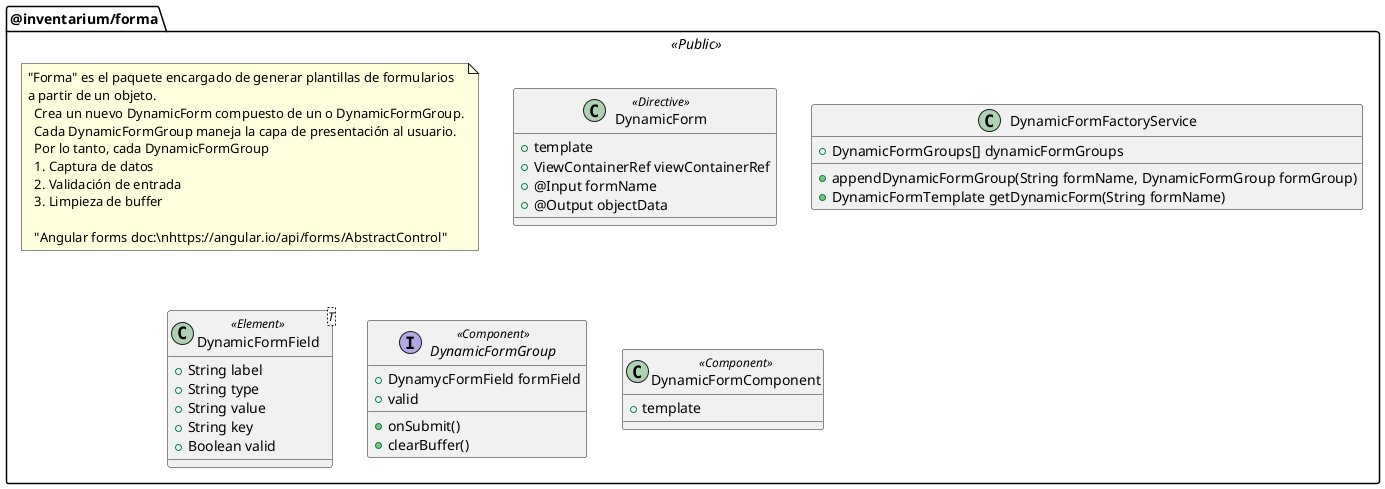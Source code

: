 @startuml
  package "@inventarium/forma" <<Public>>{
    note as formNote
    "Forma" es el paquete encargado de generar plantillas de formularios
    a partir de un objeto.
      Crea un nuevo DynamicForm compuesto de un o DynamicFormGroup.
      Cada DynamicFormGroup maneja la capa de presentación al usuario.
      Por lo tanto, cada DynamicFormGroup
      1. Captura de datos
      2. Validación de entrada
      3. Limpieza de buffer

      "Angular forms doc:\nhttps://angular.io/api/forms/AbstractControl"
    end note

    class DynamicForm <<Directive>> {
      + template
      + ViewContainerRef viewContainerRef
      + @Input formName
      + @Output objectData
    }

    class DynamicFormFactoryService{
      + DynamicFormGroups[] dynamicFormGroups
      + appendDynamicFormGroup(String formName, DynamicFormGroup formGroup)
      + DynamicFormTemplate getDynamicForm(String formName)
    }

    class DynamicFormField<T> <<Element>> {
      + String label
      + String type
      + String value
      + String key
      + Boolean valid
    }

    interface DynamicFormGroup <<Component>> {
      + DynamycFormField formField
      + valid
      + onSubmit()
      + clearBuffer()
    }

    class DynamicFormComponent <<Component>> {
      + template
    }
  }
@enduml

